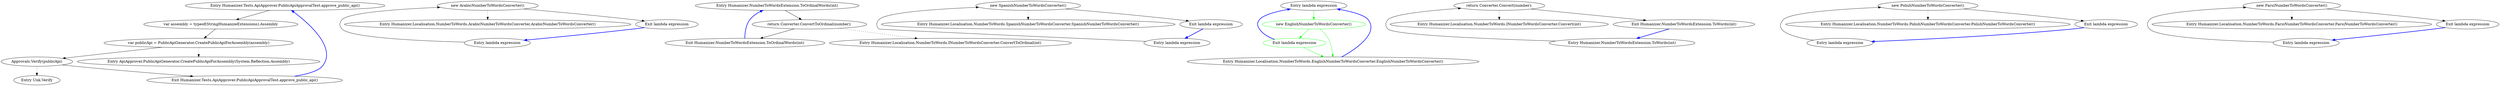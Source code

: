 digraph  {
n0 [label="Entry Humanizer.Tests.ApiApprover.PublicApiApprovalTest.approve_public_api()", span="12-12", cluster="Humanizer.Tests.ApiApprover.PublicApiApprovalTest.approve_public_api()"];
n1 [label="var assembly = typeof(StringHumanizeExtensions).Assembly", span="15-15", cluster="Humanizer.Tests.ApiApprover.PublicApiApprovalTest.approve_public_api()"];
n2 [label="var publicApi = PublicApiGenerator.CreatePublicApiForAssembly(assembly)", span="18-18", cluster="Humanizer.Tests.ApiApprover.PublicApiApprovalTest.approve_public_api()"];
n3 [label="Approvals.Verify(publicApi)", span="21-21", cluster="Humanizer.Tests.ApiApprover.PublicApiApprovalTest.approve_public_api()"];
n5 [label="Entry ApiApprover.PublicApiGenerator.CreatePublicApiForAssembly(System.Reflection.Assembly)", span="17-17", cluster="ApiApprover.PublicApiGenerator.CreatePublicApiForAssembly(System.Reflection.Assembly)"];
n4 [label="Exit Humanizer.Tests.ApiApprover.PublicApiApprovalTest.approve_public_api()", span="12-12", cluster="Humanizer.Tests.ApiApprover.PublicApiApprovalTest.approve_public_api()"];
n6 [label="Entry Unk.Verify", span="", cluster="Unk.Verify"];
m0_7 [label="Entry Humanizer.Localisation.NumberToWords.ArabicNumberToWordsConverter.ArabicNumberToWordsConverter()", span="4-4", cluster="Humanizer.Localisation.NumberToWords.ArabicNumberToWordsConverter.ArabicNumberToWordsConverter()", file="RunnableInDebugModeOnlyAttribute.cs"];
m0_24 [label="Entry Humanizer.NumberToWordsExtension.ToOrdinalWords(int)", span="35-35", cluster="Humanizer.NumberToWordsExtension.ToOrdinalWords(int)", file="RunnableInDebugModeOnlyAttribute.cs"];
m0_25 [label="return Converter.ConvertToOrdinal(number);", span="37-37", cluster="Humanizer.NumberToWordsExtension.ToOrdinalWords(int)", file="RunnableInDebugModeOnlyAttribute.cs"];
m0_26 [label="Exit Humanizer.NumberToWordsExtension.ToOrdinalWords(int)", span="35-35", cluster="Humanizer.NumberToWordsExtension.ToOrdinalWords(int)", file="RunnableInDebugModeOnlyAttribute.cs"];
m0_15 [label="Entry Humanizer.Localisation.NumberToWords.SpanishNumberToWordsConverter.SpanishNumberToWordsConverter()", span="5-5", cluster="Humanizer.Localisation.NumberToWords.SpanishNumberToWordsConverter.SpanishNumberToWordsConverter()", file="RunnableInDebugModeOnlyAttribute.cs"];
m0_27 [label="Entry Humanizer.Localisation.NumberToWords.INumberToWordsConverter.ConvertToOrdinal(int)", span="19-19", cluster="Humanizer.Localisation.NumberToWords.INumberToWordsConverter.ConvertToOrdinal(int)", file="RunnableInDebugModeOnlyAttribute.cs"];
m0_0 [label="Entry lambda expression", span="13-13", cluster="lambda expression", file="RunnableInDebugModeOnlyAttribute.cs"];
m0_1 [label="new EnglishNumberToWordsConverter()", span="13-13", cluster="lambda expression", color=green, community=0, file="RunnableInDebugModeOnlyAttribute.cs"];
m0_2 [label="Exit lambda expression", span="13-13", cluster="lambda expression", color=green, community=0, file="RunnableInDebugModeOnlyAttribute.cs"];
m0_3 [label="Entry Humanizer.Localisation.NumberToWords.EnglishNumberToWordsConverter.EnglishNumberToWordsConverter()", span="5-5", cluster="Humanizer.Localisation.NumberToWords.EnglishNumberToWordsConverter.EnglishNumberToWordsConverter()", file="RunnableInDebugModeOnlyAttribute.cs"];
m0_23 [label="Entry Humanizer.Localisation.NumberToWords.INumberToWordsConverter.Convert(int)", span="12-12", cluster="Humanizer.Localisation.NumberToWords.INumberToWordsConverter.Convert(int)", file="RunnableInDebugModeOnlyAttribute.cs"];
m0_19 [label="Entry Humanizer.Localisation.NumberToWords.PolishNumberToWordsConverter.PolishNumberToWordsConverter()", span="6-6", cluster="Humanizer.Localisation.NumberToWords.PolishNumberToWordsConverter.PolishNumberToWordsConverter()", file="RunnableInDebugModeOnlyAttribute.cs"];
m0_20 [label="Entry Humanizer.NumberToWordsExtension.ToWords(int)", span="25-25", cluster="Humanizer.NumberToWordsExtension.ToWords(int)", file="RunnableInDebugModeOnlyAttribute.cs"];
m0_21 [label="return Converter.Convert(number);", span="27-27", cluster="Humanizer.NumberToWordsExtension.ToWords(int)", file="RunnableInDebugModeOnlyAttribute.cs"];
m0_22 [label="Exit Humanizer.NumberToWordsExtension.ToWords(int)", span="25-25", cluster="Humanizer.NumberToWordsExtension.ToWords(int)", file="RunnableInDebugModeOnlyAttribute.cs"];
m0_11 [label="Entry Humanizer.Localisation.NumberToWords.FarsiNumberToWordsConverter.FarsiNumberToWordsConverter()", span="5-5", cluster="Humanizer.Localisation.NumberToWords.FarsiNumberToWordsConverter.FarsiNumberToWordsConverter()", file="RunnableInDebugModeOnlyAttribute.cs"];
m0_16 [label="Entry lambda expression", span="17-17", cluster="lambda expression", file="RunnableInDebugModeOnlyAttribute.cs"];
m0_4 [label="Entry lambda expression", span="14-14", cluster="lambda expression", file="RunnableInDebugModeOnlyAttribute.cs"];
m0_5 [label="new ArabicNumberToWordsConverter()", span="14-14", cluster="lambda expression", file="RunnableInDebugModeOnlyAttribute.cs"];
m0_6 [label="Exit lambda expression", span="14-14", cluster="lambda expression", file="RunnableInDebugModeOnlyAttribute.cs"];
m0_8 [label="Entry lambda expression", span="15-15", cluster="lambda expression", file="RunnableInDebugModeOnlyAttribute.cs"];
m0_9 [label="new FarsiNumberToWordsConverter()", span="15-15", cluster="lambda expression", file="RunnableInDebugModeOnlyAttribute.cs"];
m0_10 [label="Exit lambda expression", span="15-15", cluster="lambda expression", file="RunnableInDebugModeOnlyAttribute.cs"];
m0_12 [label="Entry lambda expression", span="16-16", cluster="lambda expression", file="RunnableInDebugModeOnlyAttribute.cs"];
m0_13 [label="new SpanishNumberToWordsConverter()", span="16-16", cluster="lambda expression", file="RunnableInDebugModeOnlyAttribute.cs"];
m0_14 [label="Exit lambda expression", span="16-16", cluster="lambda expression", file="RunnableInDebugModeOnlyAttribute.cs"];
m0_17 [label="new PolishNumberToWordsConverter()", span="17-17", cluster="lambda expression", file="RunnableInDebugModeOnlyAttribute.cs"];
m0_18 [label="Exit lambda expression", span="17-17", cluster="lambda expression", file="RunnableInDebugModeOnlyAttribute.cs"];
n0 -> n1  [key=0, style=solid];
n1 -> n2  [key=0, style=solid];
n2 -> n3  [key=0, style=solid];
n2 -> n5  [key=2, style=dotted];
n3 -> n4  [key=0, style=solid];
n3 -> n6  [key=2, style=dotted];
n4 -> n0  [key=0, style=bold, color=blue];
m0_24 -> m0_25  [key=0, style=solid];
m0_25 -> m0_26  [key=0, style=solid];
m0_25 -> m0_27  [key=2, style=dotted];
m0_26 -> m0_24  [key=0, style=bold, color=blue];
m0_0 -> m0_1  [key=0, style=solid, color=green];
m0_1 -> m0_2  [key=0, style=solid, color=green];
m0_1 -> m0_3  [key=0, style=solid, color=green];
m0_2 -> m0_3  [key=0, style=solid, color=green];
m0_2 -> m0_0  [key=0, style=bold, color=blue];
m0_3 -> m0_0  [key=0, style=bold, color=blue];
m0_20 -> m0_21  [key=0, style=solid];
m0_21 -> m0_22  [key=0, style=solid];
m0_21 -> m0_23  [key=2, style=dotted];
m0_22 -> m0_20  [key=0, style=bold, color=blue];
m0_16 -> m0_17  [key=0, style=solid];
m0_4 -> m0_5  [key=0, style=solid];
m0_5 -> m0_6  [key=0, style=solid];
m0_5 -> m0_7  [key=2, style=dotted];
m0_6 -> m0_4  [key=0, style=bold, color=blue];
m0_8 -> m0_9  [key=0, style=solid];
m0_9 -> m0_10  [key=0, style=solid];
m0_9 -> m0_11  [key=2, style=dotted];
m0_10 -> m0_8  [key=0, style=bold, color=blue];
m0_12 -> m0_13  [key=0, style=solid];
m0_13 -> m0_14  [key=0, style=solid];
m0_13 -> m0_15  [key=2, style=dotted];
m0_14 -> m0_12  [key=0, style=bold, color=blue];
m0_17 -> m0_18  [key=0, style=solid];
m0_17 -> m0_19  [key=2, style=dotted];
m0_18 -> m0_16  [key=0, style=bold, color=blue];
}
